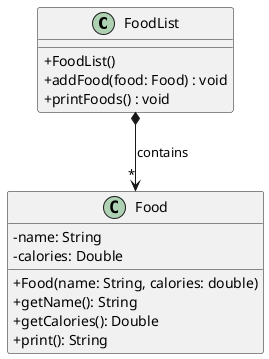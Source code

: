 @startuml
skinparam classAttributeIconSize 0

class FoodList {
    +FoodList()
    +addFood(food: Food) : void
    +printFoods() : void
}
class Food {
    -name: String
    -calories: Double
    +Food(name: String, calories: double)
    +getName(): String
    +getCalories(): Double
    +print(): String
}

FoodList *--> "*" Food : contains


@enduml